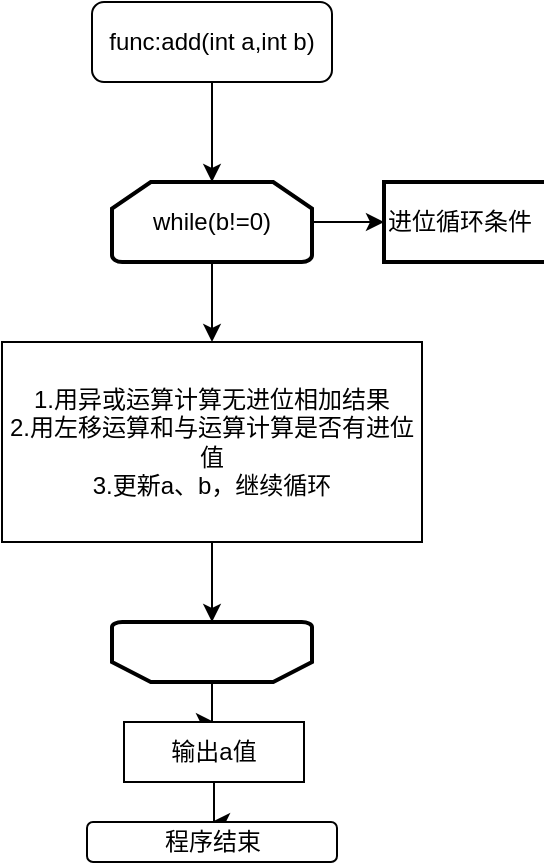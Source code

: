 <mxfile version="26.0.16" pages="5">
  <diagram id="C5RBs43oDa-KdzZeNtuy" name="add">
    <mxGraphModel dx="835" dy="470" grid="1" gridSize="10" guides="1" tooltips="1" connect="1" arrows="1" fold="1" page="1" pageScale="1" pageWidth="827" pageHeight="1169" math="0" shadow="0">
      <root>
        <mxCell id="WIyWlLk6GJQsqaUBKTNV-0" />
        <mxCell id="WIyWlLk6GJQsqaUBKTNV-1" parent="WIyWlLk6GJQsqaUBKTNV-0" />
        <mxCell id="pNwSVCwmNQiKoKsdCdEs-0" value="func:add(int a,int b)" style="rounded=1;whiteSpace=wrap;html=1;" vertex="1" parent="WIyWlLk6GJQsqaUBKTNV-1">
          <mxGeometry x="294" y="10" width="120" height="40" as="geometry" />
        </mxCell>
        <mxCell id="pNwSVCwmNQiKoKsdCdEs-5" style="edgeStyle=orthogonalEdgeStyle;rounded=0;orthogonalLoop=1;jettySize=auto;html=1;" edge="1" parent="WIyWlLk6GJQsqaUBKTNV-1" source="pNwSVCwmNQiKoKsdCdEs-1" target="pNwSVCwmNQiKoKsdCdEs-7">
          <mxGeometry relative="1" as="geometry">
            <mxPoint x="354" y="160" as="targetPoint" />
          </mxGeometry>
        </mxCell>
        <mxCell id="pNwSVCwmNQiKoKsdCdEs-1" value="while(b!=0)" style="strokeWidth=2;html=1;shape=mxgraph.flowchart.loop_limit;whiteSpace=wrap;" vertex="1" parent="WIyWlLk6GJQsqaUBKTNV-1">
          <mxGeometry x="304" y="100" width="100" height="40" as="geometry" />
        </mxCell>
        <mxCell id="pNwSVCwmNQiKoKsdCdEs-2" style="edgeStyle=orthogonalEdgeStyle;rounded=0;orthogonalLoop=1;jettySize=auto;html=1;entryX=0.5;entryY=0;entryDx=0;entryDy=0;entryPerimeter=0;" edge="1" parent="WIyWlLk6GJQsqaUBKTNV-1" source="pNwSVCwmNQiKoKsdCdEs-0" target="pNwSVCwmNQiKoKsdCdEs-1">
          <mxGeometry relative="1" as="geometry" />
        </mxCell>
        <mxCell id="pNwSVCwmNQiKoKsdCdEs-3" value="进位循环条件" style="strokeWidth=2;html=1;shape=mxgraph.flowchart.annotation_1;align=left;pointerEvents=1;" vertex="1" parent="WIyWlLk6GJQsqaUBKTNV-1">
          <mxGeometry x="440" y="100" width="80" height="40" as="geometry" />
        </mxCell>
        <mxCell id="pNwSVCwmNQiKoKsdCdEs-4" style="edgeStyle=orthogonalEdgeStyle;rounded=0;orthogonalLoop=1;jettySize=auto;html=1;entryX=0;entryY=0.5;entryDx=0;entryDy=0;entryPerimeter=0;" edge="1" parent="WIyWlLk6GJQsqaUBKTNV-1" source="pNwSVCwmNQiKoKsdCdEs-1" target="pNwSVCwmNQiKoKsdCdEs-3">
          <mxGeometry relative="1" as="geometry" />
        </mxCell>
        <mxCell id="pNwSVCwmNQiKoKsdCdEs-8" style="edgeStyle=orthogonalEdgeStyle;rounded=0;orthogonalLoop=1;jettySize=auto;html=1;" edge="1" parent="WIyWlLk6GJQsqaUBKTNV-1" source="pNwSVCwmNQiKoKsdCdEs-7">
          <mxGeometry relative="1" as="geometry">
            <mxPoint x="354" y="320" as="targetPoint" />
          </mxGeometry>
        </mxCell>
        <mxCell id="pNwSVCwmNQiKoKsdCdEs-7" value="1.用异或运算计算无进位相加结果&lt;div&gt;2.用左移运算和与运算计算是否有进位值&lt;/div&gt;&lt;div&gt;3.更新a、b，继续循环&lt;/div&gt;" style="rounded=0;whiteSpace=wrap;html=1;" vertex="1" parent="WIyWlLk6GJQsqaUBKTNV-1">
          <mxGeometry x="249" y="180" width="210" height="100" as="geometry" />
        </mxCell>
        <mxCell id="pNwSVCwmNQiKoKsdCdEs-11" style="edgeStyle=orthogonalEdgeStyle;rounded=0;orthogonalLoop=1;jettySize=auto;html=1;exitX=0.5;exitY=0;exitDx=0;exitDy=0;exitPerimeter=0;" edge="1" parent="WIyWlLk6GJQsqaUBKTNV-1" source="pNwSVCwmNQiKoKsdCdEs-10" target="pNwSVCwmNQiKoKsdCdEs-12">
          <mxGeometry relative="1" as="geometry">
            <mxPoint x="354.143" y="380" as="targetPoint" />
          </mxGeometry>
        </mxCell>
        <mxCell id="pNwSVCwmNQiKoKsdCdEs-10" value="" style="strokeWidth=2;html=1;shape=mxgraph.flowchart.loop_limit;whiteSpace=wrap;rotation=-180;" vertex="1" parent="WIyWlLk6GJQsqaUBKTNV-1">
          <mxGeometry x="304" y="320" width="100" height="30" as="geometry" />
        </mxCell>
        <mxCell id="pNwSVCwmNQiKoKsdCdEs-14" value="" style="edgeStyle=orthogonalEdgeStyle;rounded=0;orthogonalLoop=1;jettySize=auto;html=1;" edge="1" parent="WIyWlLk6GJQsqaUBKTNV-1" source="pNwSVCwmNQiKoKsdCdEs-12" target="pNwSVCwmNQiKoKsdCdEs-13">
          <mxGeometry relative="1" as="geometry" />
        </mxCell>
        <mxCell id="pNwSVCwmNQiKoKsdCdEs-12" value="输出a值" style="rounded=0;whiteSpace=wrap;html=1;" vertex="1" parent="WIyWlLk6GJQsqaUBKTNV-1">
          <mxGeometry x="310" y="370" width="90" height="30" as="geometry" />
        </mxCell>
        <mxCell id="pNwSVCwmNQiKoKsdCdEs-13" value="程序结束" style="rounded=1;whiteSpace=wrap;html=1;" vertex="1" parent="WIyWlLk6GJQsqaUBKTNV-1">
          <mxGeometry x="291.5" y="420" width="125" height="20" as="geometry" />
        </mxCell>
      </root>
    </mxGraphModel>
  </diagram>
  <diagram id="_LqrFQSRPWmzFz3Mxq_z" name="substract">
    <mxGraphModel dx="696" dy="392" grid="1" gridSize="10" guides="1" tooltips="1" connect="1" arrows="1" fold="1" page="1" pageScale="1" pageWidth="827" pageHeight="1169" math="0" shadow="0">
      <root>
        <mxCell id="0" />
        <mxCell id="1" parent="0" />
        <mxCell id="d5GTSeVBP4J4zdIC2DjW-5" value="" style="edgeStyle=orthogonalEdgeStyle;rounded=0;orthogonalLoop=1;jettySize=auto;html=1;" edge="1" parent="1" source="d5GTSeVBP4J4zdIC2DjW-1" target="d5GTSeVBP4J4zdIC2DjW-3">
          <mxGeometry relative="1" as="geometry" />
        </mxCell>
        <mxCell id="d5GTSeVBP4J4zdIC2DjW-1" value="func:substract(a,b)" style="rounded=1;whiteSpace=wrap;html=1;" vertex="1" parent="1">
          <mxGeometry x="340" y="90" width="120" height="60" as="geometry" />
        </mxCell>
        <mxCell id="d5GTSeVBP4J4zdIC2DjW-6" style="edgeStyle=orthogonalEdgeStyle;rounded=0;orthogonalLoop=1;jettySize=auto;html=1;" edge="1" parent="1" source="d5GTSeVBP4J4zdIC2DjW-3">
          <mxGeometry relative="1" as="geometry">
            <mxPoint x="400" y="260" as="targetPoint" />
          </mxGeometry>
        </mxCell>
        <mxCell id="d5GTSeVBP4J4zdIC2DjW-3" value="用非b与1得到-b" style="rounded=0;whiteSpace=wrap;html=1;" vertex="1" parent="1">
          <mxGeometry x="340" y="170" width="120" height="60" as="geometry" />
        </mxCell>
        <mxCell id="d5GTSeVBP4J4zdIC2DjW-8" style="edgeStyle=orthogonalEdgeStyle;rounded=0;orthogonalLoop=1;jettySize=auto;html=1;" edge="1" parent="1" source="d5GTSeVBP4J4zdIC2DjW-7" target="d5GTSeVBP4J4zdIC2DjW-9">
          <mxGeometry relative="1" as="geometry">
            <mxPoint x="400" y="350" as="targetPoint" />
          </mxGeometry>
        </mxCell>
        <mxCell id="d5GTSeVBP4J4zdIC2DjW-7" value="调用add函数，将a与-b相加" style="rounded=0;whiteSpace=wrap;html=1;" vertex="1" parent="1">
          <mxGeometry x="340" y="260" width="120" height="60" as="geometry" />
        </mxCell>
        <mxCell id="d5GTSeVBP4J4zdIC2DjW-9" value="返回值" style="rounded=1;whiteSpace=wrap;html=1;" vertex="1" parent="1">
          <mxGeometry x="340" y="350" width="120" height="60" as="geometry" />
        </mxCell>
      </root>
    </mxGraphModel>
  </diagram>
  <diagram id="GMpvPtlSHa-0wBq5JiAY" name="multiply">
    <mxGraphModel dx="1461" dy="823" grid="1" gridSize="10" guides="1" tooltips="1" connect="1" arrows="1" fold="1" page="1" pageScale="1" pageWidth="827" pageHeight="1169" math="0" shadow="0">
      <root>
        <mxCell id="0" />
        <mxCell id="1" parent="0" />
        <mxCell id="bj9R3nsmHL-IwEYJxeKT-14" style="edgeStyle=orthogonalEdgeStyle;rounded=0;orthogonalLoop=1;jettySize=auto;html=1;" edge="1" parent="1" source="bj9R3nsmHL-IwEYJxeKT-1">
          <mxGeometry relative="1" as="geometry">
            <mxPoint x="530" y="120" as="targetPoint" />
          </mxGeometry>
        </mxCell>
        <mxCell id="bj9R3nsmHL-IwEYJxeKT-1" value="func:multiply(a,b)" style="rounded=1;whiteSpace=wrap;html=1;" vertex="1" parent="1">
          <mxGeometry x="320" y="10" width="210" height="60" as="geometry" />
        </mxCell>
        <mxCell id="bj9R3nsmHL-IwEYJxeKT-16" style="edgeStyle=orthogonalEdgeStyle;rounded=0;orthogonalLoop=1;jettySize=auto;html=1;" edge="1" parent="1" source="bj9R3nsmHL-IwEYJxeKT-12">
          <mxGeometry relative="1" as="geometry">
            <mxPoint x="310" y="200" as="targetPoint" />
          </mxGeometry>
        </mxCell>
        <mxCell id="bj9R3nsmHL-IwEYJxeKT-12" value="判断符号" style="rounded=1;whiteSpace=wrap;html=1;" vertex="1" parent="1">
          <mxGeometry x="250" y="120" width="120" height="60" as="geometry" />
        </mxCell>
        <mxCell id="bj9R3nsmHL-IwEYJxeKT-13" style="edgeStyle=orthogonalEdgeStyle;rounded=0;orthogonalLoop=1;jettySize=auto;html=1;entryX=0.476;entryY=-0.052;entryDx=0;entryDy=0;entryPerimeter=0;" edge="1" parent="1" source="bj9R3nsmHL-IwEYJxeKT-1" target="bj9R3nsmHL-IwEYJxeKT-12">
          <mxGeometry relative="1" as="geometry" />
        </mxCell>
        <mxCell id="bj9R3nsmHL-IwEYJxeKT-18" style="edgeStyle=orthogonalEdgeStyle;rounded=0;orthogonalLoop=1;jettySize=auto;html=1;" edge="1" parent="1" source="bj9R3nsmHL-IwEYJxeKT-15" target="bj9R3nsmHL-IwEYJxeKT-19">
          <mxGeometry relative="1" as="geometry">
            <mxPoint x="530" y="200" as="targetPoint" />
          </mxGeometry>
        </mxCell>
        <mxCell id="bj9R3nsmHL-IwEYJxeKT-15" value="进行乘法运算" style="rounded=1;whiteSpace=wrap;html=1;" vertex="1" parent="1">
          <mxGeometry x="470" y="120" width="120" height="60" as="geometry" />
        </mxCell>
        <mxCell id="bj9R3nsmHL-IwEYJxeKT-43" style="edgeStyle=orthogonalEdgeStyle;rounded=0;orthogonalLoop=1;jettySize=auto;html=1;entryX=0;entryY=0.5;entryDx=0;entryDy=0;exitX=0.319;exitY=1.044;exitDx=0;exitDy=0;exitPerimeter=0;" edge="1" parent="1" target="bj9R3nsmHL-IwEYJxeKT-44">
          <mxGeometry relative="1" as="geometry">
            <mxPoint x="489.22" y="647.4" as="targetPoint" />
            <mxPoint x="310" y="260.04" as="sourcePoint" />
            <Array as="points">
              <mxPoint x="312" y="260" />
              <mxPoint x="312" y="647" />
              <mxPoint x="468" y="647" />
            </Array>
          </mxGeometry>
        </mxCell>
        <mxCell id="bj9R3nsmHL-IwEYJxeKT-17" value="异或两个相同的判断条件" style="rounded=0;whiteSpace=wrap;html=1;" vertex="1" parent="1">
          <mxGeometry x="250" y="200" width="120" height="60" as="geometry" />
        </mxCell>
        <mxCell id="bj9R3nsmHL-IwEYJxeKT-21" value="" style="edgeStyle=orthogonalEdgeStyle;rounded=0;orthogonalLoop=1;jettySize=auto;html=1;" edge="1" parent="1" source="bj9R3nsmHL-IwEYJxeKT-19" target="bj9R3nsmHL-IwEYJxeKT-20">
          <mxGeometry relative="1" as="geometry" />
        </mxCell>
        <mxCell id="bj9R3nsmHL-IwEYJxeKT-19" value="取绝对值" style="rounded=0;whiteSpace=wrap;html=1;" vertex="1" parent="1">
          <mxGeometry x="470" y="210" width="120" height="40" as="geometry" />
        </mxCell>
        <mxCell id="bj9R3nsmHL-IwEYJxeKT-27" value="" style="edgeStyle=orthogonalEdgeStyle;rounded=0;orthogonalLoop=1;jettySize=auto;html=1;" edge="1" parent="1" source="bj9R3nsmHL-IwEYJxeKT-20" target="bj9R3nsmHL-IwEYJxeKT-26">
          <mxGeometry relative="1" as="geometry" />
        </mxCell>
        <mxCell id="bj9R3nsmHL-IwEYJxeKT-20" value="while(b!=0)" style="strokeWidth=2;html=1;shape=mxgraph.flowchart.loop_limit;whiteSpace=wrap;" vertex="1" parent="1">
          <mxGeometry x="480" y="270" width="100" height="30" as="geometry" />
        </mxCell>
        <mxCell id="bj9R3nsmHL-IwEYJxeKT-26" value="b最低位是否为1" style="rhombus;whiteSpace=wrap;html=1;" vertex="1" parent="1">
          <mxGeometry x="472.5" y="330" width="115" height="40" as="geometry" />
        </mxCell>
        <mxCell id="bj9R3nsmHL-IwEYJxeKT-28" value="" style="endArrow=classic;html=1;rounded=0;exitX=0.5;exitY=1;exitDx=0;exitDy=0;" edge="1" parent="1" source="bj9R3nsmHL-IwEYJxeKT-26">
          <mxGeometry relative="1" as="geometry">
            <mxPoint x="510" y="420" as="sourcePoint" />
            <mxPoint x="530" y="420" as="targetPoint" />
          </mxGeometry>
        </mxCell>
        <mxCell id="bj9R3nsmHL-IwEYJxeKT-29" value="Y" style="edgeLabel;resizable=0;html=1;;align=center;verticalAlign=middle;" connectable="0" vertex="1" parent="bj9R3nsmHL-IwEYJxeKT-28">
          <mxGeometry relative="1" as="geometry" />
        </mxCell>
        <mxCell id="bj9R3nsmHL-IwEYJxeKT-34" value="" style="endArrow=classic;html=1;rounded=0;entryX=1;entryY=0.5;entryDx=0;entryDy=0;" edge="1" parent="1" target="bj9R3nsmHL-IwEYJxeKT-39">
          <mxGeometry relative="1" as="geometry">
            <mxPoint x="587.5" y="349.71" as="sourcePoint" />
            <mxPoint x="580" y="520" as="targetPoint" />
            <Array as="points">
              <mxPoint x="640" y="350" />
              <mxPoint x="640" y="530" />
            </Array>
          </mxGeometry>
        </mxCell>
        <mxCell id="bj9R3nsmHL-IwEYJxeKT-35" value="N" style="edgeLabel;resizable=0;html=1;;align=center;verticalAlign=middle;" connectable="0" vertex="1" parent="bj9R3nsmHL-IwEYJxeKT-34">
          <mxGeometry relative="1" as="geometry" />
        </mxCell>
        <mxCell id="bj9R3nsmHL-IwEYJxeKT-37" style="edgeStyle=orthogonalEdgeStyle;rounded=0;orthogonalLoop=1;jettySize=auto;html=1;" edge="1" parent="1" source="bj9R3nsmHL-IwEYJxeKT-36">
          <mxGeometry relative="1" as="geometry">
            <mxPoint x="530" y="500" as="targetPoint" />
          </mxGeometry>
        </mxCell>
        <mxCell id="bj9R3nsmHL-IwEYJxeKT-36" value="将a加入结果" style="rounded=0;whiteSpace=wrap;html=1;" vertex="1" parent="1">
          <mxGeometry x="470" y="420" width="120" height="30" as="geometry" />
        </mxCell>
        <mxCell id="bj9R3nsmHL-IwEYJxeKT-40" style="edgeStyle=orthogonalEdgeStyle;rounded=0;orthogonalLoop=1;jettySize=auto;html=1;" edge="1" parent="1" source="bj9R3nsmHL-IwEYJxeKT-39">
          <mxGeometry relative="1" as="geometry">
            <mxPoint x="527.514" y="585" as="targetPoint" />
          </mxGeometry>
        </mxCell>
        <mxCell id="bj9R3nsmHL-IwEYJxeKT-39" value="a左移&lt;div&gt;b右移&lt;/div&gt;" style="rounded=0;whiteSpace=wrap;html=1;" vertex="1" parent="1">
          <mxGeometry x="467.5" y="500" width="120" height="60" as="geometry" />
        </mxCell>
        <mxCell id="bj9R3nsmHL-IwEYJxeKT-47" style="edgeStyle=orthogonalEdgeStyle;rounded=0;orthogonalLoop=1;jettySize=auto;html=1;" edge="1" parent="1" source="bj9R3nsmHL-IwEYJxeKT-44" target="bj9R3nsmHL-IwEYJxeKT-48">
          <mxGeometry relative="1" as="geometry">
            <mxPoint x="527.5" y="720" as="targetPoint" />
          </mxGeometry>
        </mxCell>
        <mxCell id="bj9R3nsmHL-IwEYJxeKT-44" value="符号加数" style="rounded=0;whiteSpace=wrap;html=1;" vertex="1" parent="1">
          <mxGeometry x="467.5" y="620" width="120" height="60" as="geometry" />
        </mxCell>
        <mxCell id="bj9R3nsmHL-IwEYJxeKT-46" value="" style="edgeStyle=orthogonalEdgeStyle;rounded=0;orthogonalLoop=1;jettySize=auto;html=1;" edge="1" parent="1" source="bj9R3nsmHL-IwEYJxeKT-45" target="bj9R3nsmHL-IwEYJxeKT-44">
          <mxGeometry relative="1" as="geometry" />
        </mxCell>
        <mxCell id="bj9R3nsmHL-IwEYJxeKT-45" value="" style="strokeWidth=2;html=1;shape=mxgraph.flowchart.loop_limit;whiteSpace=wrap;rotation=-180;" vertex="1" parent="1">
          <mxGeometry x="477.5" y="585" width="100" height="20" as="geometry" />
        </mxCell>
        <mxCell id="bj9R3nsmHL-IwEYJxeKT-48" value="返回" style="rounded=1;whiteSpace=wrap;html=1;" vertex="1" parent="1">
          <mxGeometry x="467.5" y="710" width="120" height="60" as="geometry" />
        </mxCell>
      </root>
    </mxGraphModel>
  </diagram>
  <diagram id="8et07e-2zDI1wHL08LAl" name="sumOfDigits">
    <mxGraphModel dx="1461" dy="823" grid="1" gridSize="10" guides="1" tooltips="1" connect="1" arrows="1" fold="1" page="1" pageScale="1" pageWidth="827" pageHeight="1169" math="0" shadow="0">
      <root>
        <mxCell id="0" />
        <mxCell id="1" parent="0" />
        <mxCell id="wixevwYQqIUg6qg_MpRc-3" style="edgeStyle=orthogonalEdgeStyle;rounded=0;orthogonalLoop=1;jettySize=auto;html=1;" edge="1" parent="1" source="wixevwYQqIUg6qg_MpRc-1">
          <mxGeometry relative="1" as="geometry">
            <mxPoint x="414" y="240" as="targetPoint" />
          </mxGeometry>
        </mxCell>
        <mxCell id="wixevwYQqIUg6qg_MpRc-1" value="func:sumOfDigits(number)" style="rounded=1;whiteSpace=wrap;html=1;" vertex="1" parent="1">
          <mxGeometry x="239" y="100" width="350" height="60" as="geometry" />
        </mxCell>
        <mxCell id="wixevwYQqIUg6qg_MpRc-2" value="累加个位数字，每加一个右移一位" style="rounded=0;whiteSpace=wrap;html=1;" vertex="1" parent="1">
          <mxGeometry x="260" y="240" width="320" height="60" as="geometry" />
        </mxCell>
        <mxCell id="wixevwYQqIUg6qg_MpRc-6" value="return sum" style="rounded=1;whiteSpace=wrap;html=1;" vertex="1" parent="1">
          <mxGeometry x="360" y="390" width="120" height="60" as="geometry" />
        </mxCell>
        <mxCell id="wixevwYQqIUg6qg_MpRc-7" style="edgeStyle=orthogonalEdgeStyle;rounded=0;orthogonalLoop=1;jettySize=auto;html=1;entryX=0.5;entryY=0;entryDx=0;entryDy=0;" edge="1" parent="1" source="wixevwYQqIUg6qg_MpRc-2" target="wixevwYQqIUg6qg_MpRc-6">
          <mxGeometry relative="1" as="geometry" />
        </mxCell>
        <mxCell id="wixevwYQqIUg6qg_MpRc-8" style="edgeStyle=orthogonalEdgeStyle;rounded=0;orthogonalLoop=1;jettySize=auto;html=1;exitX=0.75;exitY=0;exitDx=0;exitDy=0;entryX=1;entryY=0;entryDx=0;entryDy=0;" edge="1" parent="1" source="wixevwYQqIUg6qg_MpRc-6" target="wixevwYQqIUg6qg_MpRc-6">
          <mxGeometry relative="1" as="geometry" />
        </mxCell>
      </root>
    </mxGraphModel>
  </diagram>
  <diagram id="jpD2xwd1QQ8stGrn5ylH" name="&lt;vector&gt;factorial">
    <mxGraphModel dx="1446" dy="809" grid="1" gridSize="10" guides="1" tooltips="1" connect="1" arrows="1" fold="1" page="1" pageScale="1" pageWidth="827" pageHeight="1169" math="0" shadow="0">
      <root>
        <mxCell id="0" />
        <mxCell id="1" parent="0" />
        <mxCell id="-G9tYoEydc2fs8vPhjBX-4" value="" style="edgeStyle=orthogonalEdgeStyle;rounded=0;orthogonalLoop=1;jettySize=auto;html=1;" edge="1" parent="1" source="-G9tYoEydc2fs8vPhjBX-1" target="-G9tYoEydc2fs8vPhjBX-3">
          <mxGeometry relative="1" as="geometry" />
        </mxCell>
        <mxCell id="-G9tYoEydc2fs8vPhjBX-5" style="edgeStyle=orthogonalEdgeStyle;rounded=0;orthogonalLoop=1;jettySize=auto;html=1;" edge="1" parent="1" source="-G9tYoEydc2fs8vPhjBX-1">
          <mxGeometry relative="1" as="geometry">
            <mxPoint x="420" y="200" as="targetPoint" />
          </mxGeometry>
        </mxCell>
        <mxCell id="-G9tYoEydc2fs8vPhjBX-1" value="func:&amp;lt;vector&amp;gt;factorial" style="rounded=1;whiteSpace=wrap;html=1;" vertex="1" parent="1">
          <mxGeometry x="300" y="80" width="240" height="60" as="geometry" />
        </mxCell>
        <mxCell id="-G9tYoEydc2fs8vPhjBX-3" value="动态分配内存存储" style="strokeWidth=2;html=1;shape=mxgraph.flowchart.annotation_1;align=left;pointerEvents=1;" vertex="1" parent="1">
          <mxGeometry x="610" y="75" width="170" height="70" as="geometry" />
        </mxCell>
        <mxCell id="-G9tYoEydc2fs8vPhjBX-7" style="edgeStyle=orthogonalEdgeStyle;rounded=0;orthogonalLoop=1;jettySize=auto;html=1;" edge="1" parent="1" source="-G9tYoEydc2fs8vPhjBX-6">
          <mxGeometry relative="1" as="geometry">
            <mxPoint x="420" y="270" as="targetPoint" />
          </mxGeometry>
        </mxCell>
        <mxCell id="-G9tYoEydc2fs8vPhjBX-6" value="数位递增" style="strokeWidth=2;html=1;shape=mxgraph.flowchart.loop_limit;whiteSpace=wrap;" vertex="1" parent="1">
          <mxGeometry x="320" y="200" width="200" height="40" as="geometry" />
        </mxCell>
        <mxCell id="-G9tYoEydc2fs8vPhjBX-12" value="" style="edgeStyle=orthogonalEdgeStyle;rounded=0;orthogonalLoop=1;jettySize=auto;html=1;" edge="1" parent="1" source="-G9tYoEydc2fs8vPhjBX-9">
          <mxGeometry relative="1" as="geometry">
            <mxPoint x="420" y="370" as="targetPoint" />
          </mxGeometry>
        </mxCell>
        <mxCell id="-G9tYoEydc2fs8vPhjBX-9" value="动态分配内存&lt;div&gt;按数位存储&lt;/div&gt;" style="rounded=0;whiteSpace=wrap;html=1;" vertex="1" parent="1">
          <mxGeometry x="360" y="270" width="120" height="60" as="geometry" />
        </mxCell>
        <mxCell id="-G9tYoEydc2fs8vPhjBX-14" style="edgeStyle=orthogonalEdgeStyle;rounded=0;orthogonalLoop=1;jettySize=auto;html=1;" edge="1" parent="1" source="-G9tYoEydc2fs8vPhjBX-13">
          <mxGeometry relative="1" as="geometry">
            <mxPoint x="420" y="460" as="targetPoint" />
          </mxGeometry>
        </mxCell>
        <mxCell id="-G9tYoEydc2fs8vPhjBX-13" value="" style="strokeWidth=2;html=1;shape=mxgraph.flowchart.loop_limit;whiteSpace=wrap;rotation=-180;" vertex="1" parent="1">
          <mxGeometry x="370" y="370" width="100" height="30" as="geometry" />
        </mxCell>
        <mxCell id="-G9tYoEydc2fs8vPhjBX-16" value="result存储阶乘结果" style="rounded=1;whiteSpace=wrap;html=1;" vertex="1" parent="1">
          <mxGeometry x="360" y="460" width="120" height="60" as="geometry" />
        </mxCell>
      </root>
    </mxGraphModel>
  </diagram>
</mxfile>
